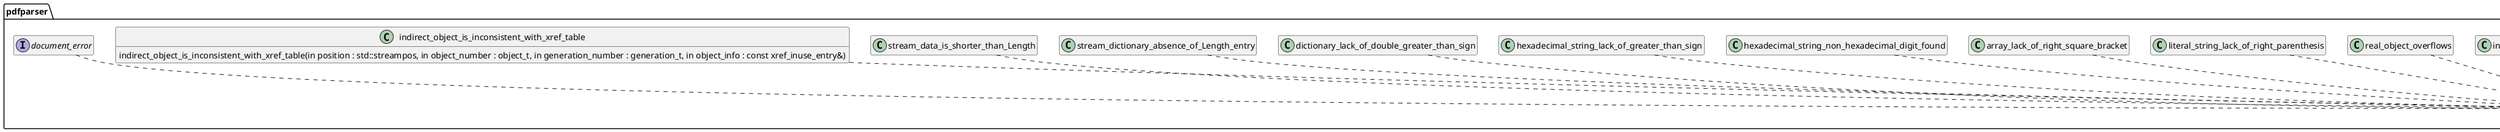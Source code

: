 @startuml object_stream_errors
hide empty members
namespace pdfparser {
class boolean_object_not_found {}
boolean_object_not_found ..|> position_indicatable_error

class real_object_not_found {}
real_object_not_found ..|> position_indicatable_error

class string_object_not_found {}
string_object_not_found ..|> position_indicatable_error

class name_object_not_found {}
name_object_not_found ..|> position_indicatable_error

class array_object_not_found {}
array_object_not_found ..|> position_indicatable_error

class null_object_not_found {}
null_object_not_found ..|> position_indicatable_error

class stream_object_not_found {}
stream_object_not_found ..|> position_indicatable_error

class indirect_reference_not_found {}
indirect_reference_not_found ..|> position_indicatable_error

class integer_object_not_found {}
integer_object_not_found ..|> position_indicatable_error

class dictionary_object_not_found {}
dictionary_object_not_found ..|> position_indicatable_error

class specified_object_not_found {}
specified_object_not_found ..|> position_indicatable_error

class integer_object_overflows {}
integer_object_overflows ..|> position_indicatable_error

class real_object_overflows {}
real_object_overflows ..|> position_indicatable_error

class literal_string_lack_of_right_parenthesis {}
literal_string_lack_of_right_parenthesis ..|> position_indicatable_error

class array_lack_of_right_square_bracket {}
array_lack_of_right_square_bracket ..|> position_indicatable_error

class hexadecimal_string_non_hexadecimal_digit_found {}
hexadecimal_string_non_hexadecimal_digit_found ..|> position_indicatable_error

class hexadecimal_string_lack_of_greater_than_sign {}
hexadecimal_string_lack_of_greater_than_sign ..|> position_indicatable_error

class dictionary_lack_of_double_greater_than_sign {}
dictionary_lack_of_double_greater_than_sign ..|> position_indicatable_error

class stream_dictionary_absence_of_Length_entry {}
stream_dictionary_absence_of_Length_entry ..|> position_indicatable_error

class stream_data_is_shorter_than_Length {}
stream_data_is_shorter_than_Length ..|> position_indicatable_error

class indirect_object_is_inconsistent_with_xref_table {
	indirect_object_is_inconsistent_with_xref_table(in position : std::streampos, in object_number : object_t, in generation_number : generation_t, in object_info : const xref_inuse_entry&)
}
indirect_object_is_inconsistent_with_xref_table ..|> position_indicatable_error

abstract position_indicatable_error {}
interface document_error {}
document_error ..|> position_indicatable_error
}
@enduml

